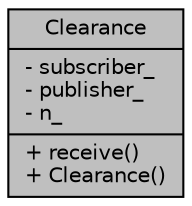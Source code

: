 digraph "Clearance"
{
 // LATEX_PDF_SIZE
  edge [fontname="Helvetica",fontsize="10",labelfontname="Helvetica",labelfontsize="10"];
  node [fontname="Helvetica",fontsize="10",shape=record];
  Node1 [label="{Clearance\n|- subscriber_\l- publisher_\l- n_\l|+ receive()\l+ Clearance()\l}",height=0.2,width=0.4,color="black", fillcolor="grey75", style="filled", fontcolor="black",tooltip=" "];
}
